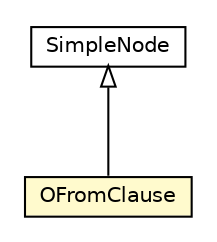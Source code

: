 #!/usr/local/bin/dot
#
# Class diagram 
# Generated by UMLGraph version R5_6-24-gf6e263 (http://www.umlgraph.org/)
#

digraph G {
	edge [fontname="Helvetica",fontsize=10,labelfontname="Helvetica",labelfontsize=10];
	node [fontname="Helvetica",fontsize=10,shape=plaintext];
	nodesep=0.25;
	ranksep=0.5;
	// com.orientechnologies.orient.core.sql.parser.OFromClause
	c3597225 [label=<<table title="com.orientechnologies.orient.core.sql.parser.OFromClause" border="0" cellborder="1" cellspacing="0" cellpadding="2" port="p" bgcolor="lemonChiffon" href="./OFromClause.html">
		<tr><td><table border="0" cellspacing="0" cellpadding="1">
<tr><td align="center" balign="center"> OFromClause </td></tr>
		</table></td></tr>
		</table>>, URL="./OFromClause.html", fontname="Helvetica", fontcolor="black", fontsize=10.0];
	// com.orientechnologies.orient.core.sql.parser.SimpleNode
	c3597320 [label=<<table title="com.orientechnologies.orient.core.sql.parser.SimpleNode" border="0" cellborder="1" cellspacing="0" cellpadding="2" port="p" href="./SimpleNode.html">
		<tr><td><table border="0" cellspacing="0" cellpadding="1">
<tr><td align="center" balign="center"> SimpleNode </td></tr>
		</table></td></tr>
		</table>>, URL="./SimpleNode.html", fontname="Helvetica", fontcolor="black", fontsize=10.0];
	//com.orientechnologies.orient.core.sql.parser.OFromClause extends com.orientechnologies.orient.core.sql.parser.SimpleNode
	c3597320:p -> c3597225:p [dir=back,arrowtail=empty];
}

